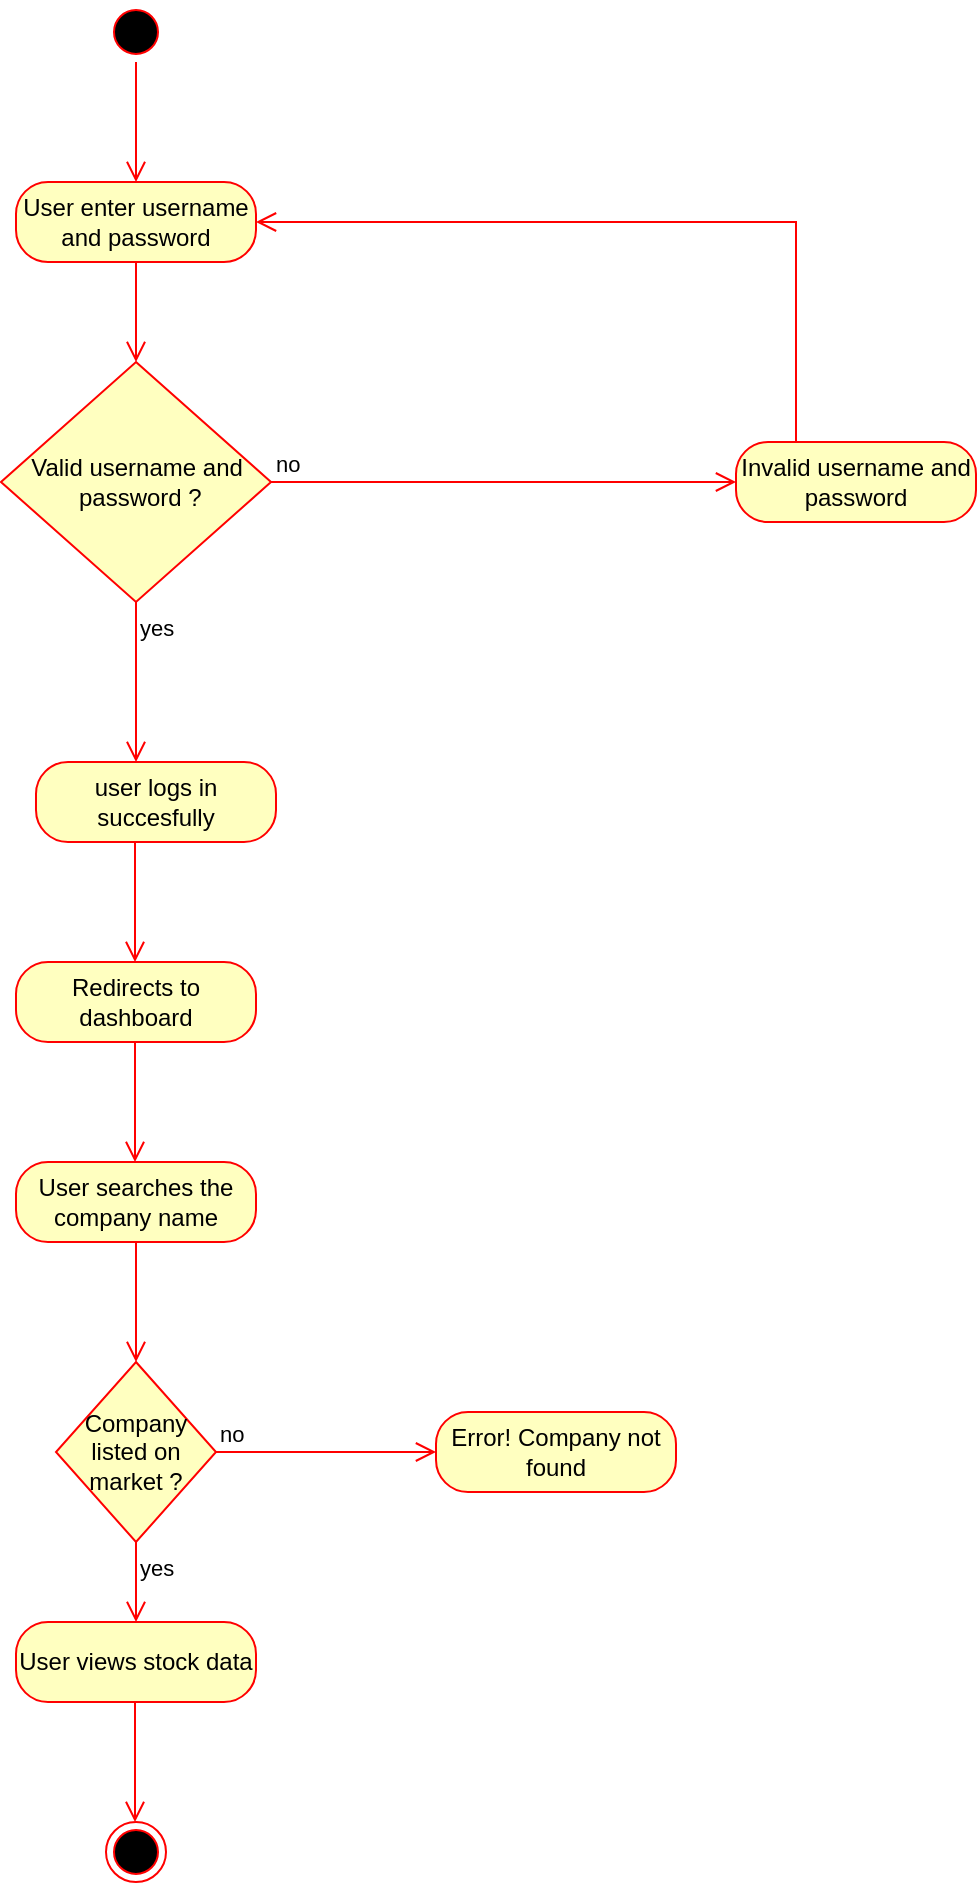 <mxfile version="20.8.16" type="device"><diagram name="Page-1" id="f_mJitzsXyifxvgijMMX"><mxGraphModel dx="1036" dy="606" grid="1" gridSize="10" guides="1" tooltips="1" connect="1" arrows="1" fold="1" page="1" pageScale="1" pageWidth="850" pageHeight="1100" math="0" shadow="0"><root><mxCell id="0"/><mxCell id="1" parent="0"/><mxCell id="GhyVi5Vlet2rh7f5aPYB-1" value="User enter username and password" style="rounded=1;whiteSpace=wrap;html=1;arcSize=40;fontColor=#000000;fillColor=#ffffc0;strokeColor=#ff0000;" vertex="1" parent="1"><mxGeometry x="330" y="200" width="120" height="40" as="geometry"/></mxCell><mxCell id="GhyVi5Vlet2rh7f5aPYB-2" value="" style="edgeStyle=orthogonalEdgeStyle;html=1;verticalAlign=bottom;endArrow=open;endSize=8;strokeColor=#ff0000;rounded=0;" edge="1" source="GhyVi5Vlet2rh7f5aPYB-1" parent="1" target="GhyVi5Vlet2rh7f5aPYB-5"><mxGeometry relative="1" as="geometry"><mxPoint x="390" y="290" as="targetPoint"/></mxGeometry></mxCell><mxCell id="GhyVi5Vlet2rh7f5aPYB-3" value="" style="ellipse;html=1;shape=startState;fillColor=#000000;strokeColor=#ff0000;" vertex="1" parent="1"><mxGeometry x="375" y="110" width="30" height="30" as="geometry"/></mxCell><mxCell id="GhyVi5Vlet2rh7f5aPYB-4" value="" style="edgeStyle=orthogonalEdgeStyle;html=1;verticalAlign=bottom;endArrow=open;endSize=8;strokeColor=#ff0000;rounded=0;" edge="1" source="GhyVi5Vlet2rh7f5aPYB-3" parent="1"><mxGeometry relative="1" as="geometry"><mxPoint x="390" y="200" as="targetPoint"/></mxGeometry></mxCell><mxCell id="GhyVi5Vlet2rh7f5aPYB-5" value="Valid username and&lt;br&gt;&amp;nbsp;password ?" style="rhombus;whiteSpace=wrap;html=1;fillColor=#ffffc0;strokeColor=#ff0000;" vertex="1" parent="1"><mxGeometry x="322.5" y="290" width="135" height="120" as="geometry"/></mxCell><mxCell id="GhyVi5Vlet2rh7f5aPYB-6" value="no" style="edgeStyle=orthogonalEdgeStyle;html=1;align=left;verticalAlign=bottom;endArrow=open;endSize=8;strokeColor=#ff0000;rounded=0;entryX=0;entryY=0.5;entryDx=0;entryDy=0;" edge="1" source="GhyVi5Vlet2rh7f5aPYB-5" parent="1" target="GhyVi5Vlet2rh7f5aPYB-8"><mxGeometry x="-1" relative="1" as="geometry"><mxPoint x="530" y="310" as="targetPoint"/><Array as="points"><mxPoint x="670" y="350"/></Array></mxGeometry></mxCell><mxCell id="GhyVi5Vlet2rh7f5aPYB-7" value="yes" style="edgeStyle=orthogonalEdgeStyle;html=1;align=left;verticalAlign=top;endArrow=open;endSize=8;strokeColor=#ff0000;rounded=0;" edge="1" source="GhyVi5Vlet2rh7f5aPYB-5" parent="1"><mxGeometry x="-1" relative="1" as="geometry"><mxPoint x="390" y="490" as="targetPoint"/><Array as="points"/></mxGeometry></mxCell><mxCell id="GhyVi5Vlet2rh7f5aPYB-8" value="Invalid username and password" style="rounded=1;whiteSpace=wrap;html=1;arcSize=40;fontColor=#000000;fillColor=#ffffc0;strokeColor=#ff0000;" vertex="1" parent="1"><mxGeometry x="690" y="330" width="120" height="40" as="geometry"/></mxCell><mxCell id="GhyVi5Vlet2rh7f5aPYB-9" value="" style="edgeStyle=orthogonalEdgeStyle;html=1;verticalAlign=bottom;endArrow=open;endSize=8;strokeColor=#ff0000;rounded=0;" edge="1" source="GhyVi5Vlet2rh7f5aPYB-8" parent="1" target="GhyVi5Vlet2rh7f5aPYB-1"><mxGeometry relative="1" as="geometry"><mxPoint x="590" y="390" as="targetPoint"/><Array as="points"><mxPoint x="720" y="220"/></Array></mxGeometry></mxCell><mxCell id="GhyVi5Vlet2rh7f5aPYB-12" value="user logs in succesfully" style="rounded=1;whiteSpace=wrap;html=1;arcSize=40;fontColor=#000000;fillColor=#ffffc0;strokeColor=#ff0000;" vertex="1" parent="1"><mxGeometry x="340" y="490" width="120" height="40" as="geometry"/></mxCell><mxCell id="GhyVi5Vlet2rh7f5aPYB-15" value="" style="edgeStyle=orthogonalEdgeStyle;html=1;verticalAlign=bottom;endArrow=open;endSize=8;strokeColor=#ff0000;rounded=0;" edge="1" parent="1"><mxGeometry relative="1" as="geometry"><mxPoint x="389.5" y="590" as="targetPoint"/><mxPoint x="389.5" y="530" as="sourcePoint"/></mxGeometry></mxCell><mxCell id="GhyVi5Vlet2rh7f5aPYB-18" value="Redirects to dashboard" style="rounded=1;whiteSpace=wrap;html=1;arcSize=40;fontColor=#000000;fillColor=#ffffc0;strokeColor=#ff0000;" vertex="1" parent="1"><mxGeometry x="330" y="590" width="120" height="40" as="geometry"/></mxCell><mxCell id="GhyVi5Vlet2rh7f5aPYB-22" value="" style="edgeStyle=orthogonalEdgeStyle;html=1;verticalAlign=bottom;endArrow=open;endSize=8;strokeColor=#ff0000;rounded=0;" edge="1" parent="1"><mxGeometry relative="1" as="geometry"><mxPoint x="389.5" y="690" as="targetPoint"/><mxPoint x="389.5" y="630" as="sourcePoint"/></mxGeometry></mxCell><mxCell id="GhyVi5Vlet2rh7f5aPYB-23" value="User searches the company name" style="rounded=1;whiteSpace=wrap;html=1;arcSize=40;fontColor=#000000;fillColor=#ffffc0;strokeColor=#ff0000;" vertex="1" parent="1"><mxGeometry x="330" y="690" width="120" height="40" as="geometry"/></mxCell><mxCell id="GhyVi5Vlet2rh7f5aPYB-24" value="" style="edgeStyle=orthogonalEdgeStyle;html=1;verticalAlign=bottom;endArrow=open;endSize=8;strokeColor=#ff0000;rounded=0;" edge="1" source="GhyVi5Vlet2rh7f5aPYB-23" parent="1"><mxGeometry relative="1" as="geometry"><mxPoint x="390" y="790" as="targetPoint"/></mxGeometry></mxCell><mxCell id="GhyVi5Vlet2rh7f5aPYB-36" value="Company listed on market ?" style="rhombus;whiteSpace=wrap;html=1;fillColor=#ffffc0;strokeColor=#ff0000;" vertex="1" parent="1"><mxGeometry x="350" y="790" width="80" height="90" as="geometry"/></mxCell><mxCell id="GhyVi5Vlet2rh7f5aPYB-37" value="no" style="edgeStyle=orthogonalEdgeStyle;html=1;align=left;verticalAlign=bottom;endArrow=open;endSize=8;strokeColor=#ff0000;rounded=0;" edge="1" source="GhyVi5Vlet2rh7f5aPYB-36" parent="1"><mxGeometry x="-1" relative="1" as="geometry"><mxPoint x="540" y="835" as="targetPoint"/><Array as="points"><mxPoint x="530" y="835"/></Array></mxGeometry></mxCell><mxCell id="GhyVi5Vlet2rh7f5aPYB-38" value="yes" style="edgeStyle=orthogonalEdgeStyle;html=1;align=left;verticalAlign=top;endArrow=open;endSize=8;strokeColor=#ff0000;rounded=0;" edge="1" source="GhyVi5Vlet2rh7f5aPYB-36" parent="1"><mxGeometry x="-1" relative="1" as="geometry"><mxPoint x="390" y="920" as="targetPoint"/></mxGeometry></mxCell><mxCell id="GhyVi5Vlet2rh7f5aPYB-39" value="Error! Company not found" style="rounded=1;whiteSpace=wrap;html=1;arcSize=40;fontColor=#000000;fillColor=#ffffc0;strokeColor=#ff0000;" vertex="1" parent="1"><mxGeometry x="540" y="815" width="120" height="40" as="geometry"/></mxCell><mxCell id="GhyVi5Vlet2rh7f5aPYB-40" value="User views stock data" style="rounded=1;whiteSpace=wrap;html=1;arcSize=40;fontColor=#000000;fillColor=#ffffc0;strokeColor=#ff0000;" vertex="1" parent="1"><mxGeometry x="330" y="920" width="120" height="40" as="geometry"/></mxCell><mxCell id="GhyVi5Vlet2rh7f5aPYB-41" value="" style="ellipse;html=1;shape=endState;fillColor=#000000;strokeColor=#ff0000;" vertex="1" parent="1"><mxGeometry x="375" y="1020" width="30" height="30" as="geometry"/></mxCell><mxCell id="GhyVi5Vlet2rh7f5aPYB-42" value="" style="edgeStyle=orthogonalEdgeStyle;html=1;verticalAlign=bottom;endArrow=open;endSize=8;strokeColor=#ff0000;rounded=0;" edge="1" parent="1"><mxGeometry relative="1" as="geometry"><mxPoint x="389.5" y="1020" as="targetPoint"/><mxPoint x="389.5" y="960" as="sourcePoint"/></mxGeometry></mxCell></root></mxGraphModel></diagram></mxfile>